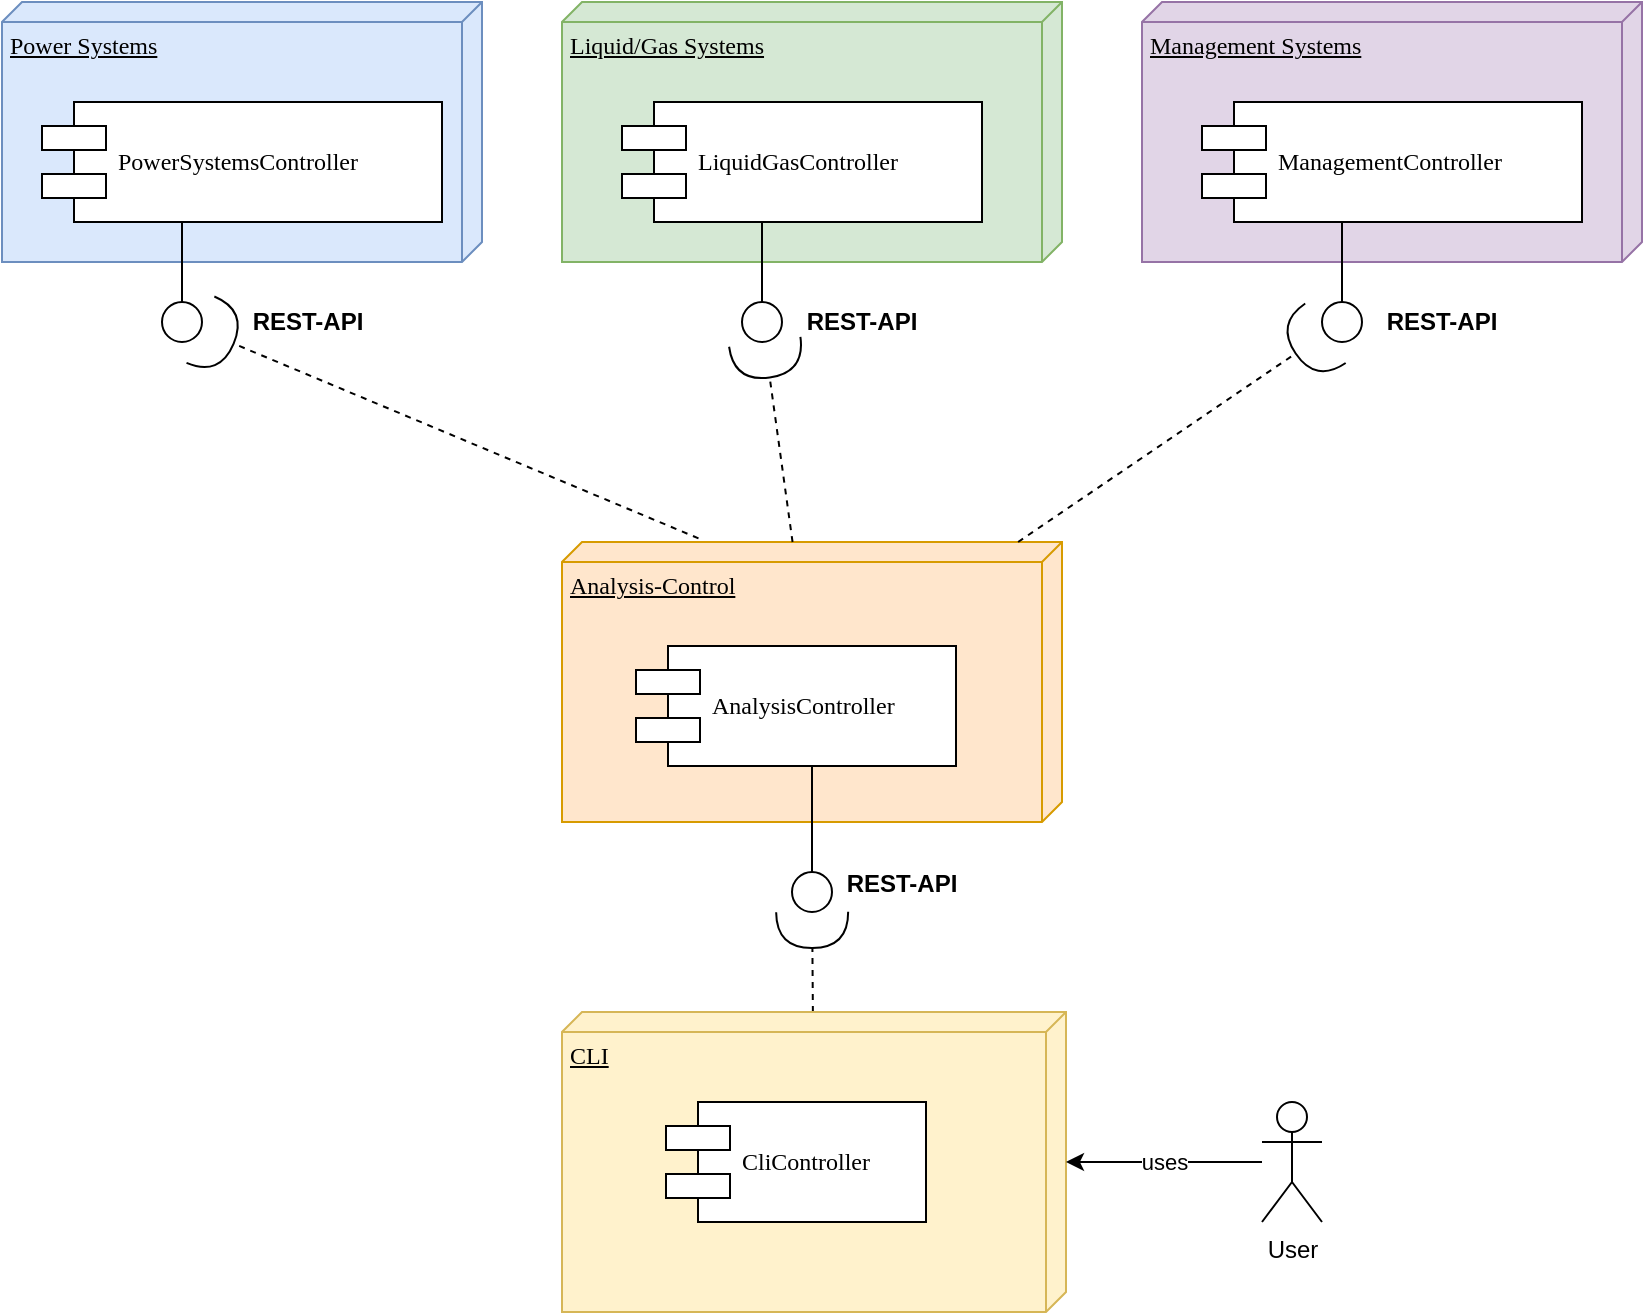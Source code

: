 <mxfile version="18.0.4"><diagram name="Page-1" id="5f0bae14-7c28-e335-631c-24af17079c00"><mxGraphModel dx="1254" dy="793" grid="1" gridSize="10" guides="1" tooltips="1" connect="1" arrows="1" fold="1" page="1" pageScale="1" pageWidth="1100" pageHeight="850" background="none" math="0" shadow="0"><root><mxCell id="0"/><mxCell id="1" parent="0"/><mxCell id="39150e848f15840c-1" value="Power Systems" style="verticalAlign=top;align=left;spacingTop=8;spacingLeft=2;spacingRight=12;shape=cube;size=10;direction=south;fontStyle=4;html=1;rounded=0;shadow=0;comic=0;labelBackgroundColor=none;strokeWidth=1;fontFamily=Verdana;fontSize=12;fillColor=#dae8fc;strokeColor=#6c8ebf;" parent="1" vertex="1"><mxGeometry x="40" y="40" width="240" height="130" as="geometry"/></mxCell><mxCell id="39150e848f15840c-2" value="Liquid/Gas Systems" style="verticalAlign=top;align=left;spacingTop=8;spacingLeft=2;spacingRight=12;shape=cube;size=10;direction=south;fontStyle=4;html=1;rounded=0;shadow=0;comic=0;labelBackgroundColor=none;strokeWidth=1;fontFamily=Verdana;fontSize=12;fillColor=#d5e8d4;strokeColor=#82b366;" parent="1" vertex="1"><mxGeometry x="320" y="40" width="250" height="130" as="geometry"/></mxCell><mxCell id="39150e848f15840c-3" value="Analysis-Control" style="verticalAlign=top;align=left;spacingTop=8;spacingLeft=2;spacingRight=12;shape=cube;size=10;direction=south;fontStyle=4;html=1;rounded=0;shadow=0;comic=0;labelBackgroundColor=none;strokeWidth=1;fontFamily=Verdana;fontSize=12;fillColor=#ffe6cc;strokeColor=#d79b00;" parent="1" vertex="1"><mxGeometry x="320" y="310" width="250" height="140" as="geometry"/></mxCell><mxCell id="39150e848f15840c-5" value="PowerSystemsController" style="shape=component;align=left;spacingLeft=36;rounded=0;shadow=0;comic=0;labelBackgroundColor=none;strokeWidth=1;fontFamily=Verdana;fontSize=12;html=1;" parent="1" vertex="1"><mxGeometry x="60" y="90" width="200" height="60" as="geometry"/></mxCell><mxCell id="39150e848f15840c-6" value="" style="ellipse;whiteSpace=wrap;html=1;rounded=0;shadow=0;comic=0;labelBackgroundColor=none;strokeWidth=1;fontFamily=Verdana;fontSize=12;align=center;" parent="1" vertex="1"><mxGeometry x="120" y="190" width="20" height="20" as="geometry"/></mxCell><mxCell id="39150e848f15840c-7" value="LiquidGasController" style="shape=component;align=left;spacingLeft=36;rounded=0;shadow=0;comic=0;labelBackgroundColor=none;strokeWidth=1;fontFamily=Verdana;fontSize=12;html=1;" parent="1" vertex="1"><mxGeometry x="350" y="90" width="180" height="60" as="geometry"/></mxCell><mxCell id="39150e848f15840c-9" value="" style="ellipse;whiteSpace=wrap;html=1;rounded=0;shadow=0;comic=0;labelBackgroundColor=none;strokeWidth=1;fontFamily=Verdana;fontSize=12;align=center;" parent="1" vertex="1"><mxGeometry x="410" y="190" width="20" height="20" as="geometry"/></mxCell><mxCell id="39150e848f15840c-11" style="edgeStyle=none;rounded=0;html=1;dashed=1;labelBackgroundColor=none;startArrow=none;startFill=0;startSize=8;endArrow=halfCircle;endFill=0;endSize=16;fontFamily=Verdana;fontSize=12;exitX=-0.013;exitY=0.727;exitDx=0;exitDy=0;exitPerimeter=0;" parent="1" source="39150e848f15840c-3" target="39150e848f15840c-6" edge="1"><mxGeometry relative="1" as="geometry"><mxPoint x="320" y="480" as="sourcePoint"/></mxGeometry></mxCell><mxCell id="39150e848f15840c-12" style="edgeStyle=none;rounded=0;html=1;dashed=1;labelBackgroundColor=none;startArrow=none;startFill=0;startSize=8;endArrow=halfCircle;endFill=0;endSize=16;fontFamily=Verdana;fontSize=12;" parent="1" source="39150e848f15840c-3" target="39150e848f15840c-9" edge="1"><mxGeometry relative="1" as="geometry"/></mxCell><mxCell id="39150e848f15840c-13" style="edgeStyle=elbowEdgeStyle;rounded=0;html=1;labelBackgroundColor=none;startArrow=none;startFill=0;startSize=8;endArrow=none;endFill=0;endSize=16;fontFamily=Verdana;fontSize=12;" parent="1" source="39150e848f15840c-9" target="39150e848f15840c-7" edge="1"><mxGeometry relative="1" as="geometry"/></mxCell><mxCell id="39150e848f15840c-14" style="edgeStyle=elbowEdgeStyle;rounded=0;html=1;labelBackgroundColor=none;startArrow=none;startFill=0;startSize=8;endArrow=none;endFill=0;endSize=16;fontFamily=Verdana;fontSize=12;" parent="1" source="39150e848f15840c-6" target="39150e848f15840c-5" edge="1"><mxGeometry relative="1" as="geometry"/></mxCell><mxCell id="gE45g48XgpmKeF5Kz6CZ-5" style="edgeStyle=orthogonalEdgeStyle;rounded=0;orthogonalLoop=1;jettySize=auto;html=1;exitX=0.75;exitY=1;exitDx=0;exitDy=0;entryX=0.5;entryY=0;entryDx=0;entryDy=0;endArrow=none;endFill=0;" parent="1" source="gE45g48XgpmKeF5Kz6CZ-1" target="gE45g48XgpmKeF5Kz6CZ-2" edge="1"><mxGeometry relative="1" as="geometry"><Array as="points"><mxPoint x="445" y="422"/></Array></mxGeometry></mxCell><mxCell id="gE45g48XgpmKeF5Kz6CZ-1" value="AnalysisController" style="shape=component;align=left;spacingLeft=36;rounded=0;shadow=0;comic=0;labelBackgroundColor=none;strokeWidth=1;fontFamily=Verdana;fontSize=12;html=1;" parent="1" vertex="1"><mxGeometry x="357" y="362" width="160" height="60" as="geometry"/></mxCell><mxCell id="gE45g48XgpmKeF5Kz6CZ-2" value="" style="ellipse;whiteSpace=wrap;html=1;rounded=0;shadow=0;comic=0;labelBackgroundColor=none;strokeWidth=1;fontFamily=Verdana;fontSize=12;align=center;" parent="1" vertex="1"><mxGeometry x="435" y="475" width="20" height="20" as="geometry"/></mxCell><mxCell id="gE45g48XgpmKeF5Kz6CZ-3" style="edgeStyle=none;rounded=0;html=1;dashed=1;labelBackgroundColor=none;startArrow=none;startFill=0;startSize=8;endArrow=halfCircle;endFill=0;endSize=16;fontFamily=Verdana;fontSize=12;" parent="1" source="gE45g48XgpmKeF5Kz6CZ-7" target="gE45g48XgpmKeF5Kz6CZ-2" edge="1"><mxGeometry relative="1" as="geometry"><mxPoint x="442" y="555" as="sourcePoint"/></mxGeometry></mxCell><mxCell id="gE45g48XgpmKeF5Kz6CZ-7" value="CLI" style="verticalAlign=top;align=left;spacingTop=8;spacingLeft=2;spacingRight=12;shape=cube;size=10;direction=south;fontStyle=4;html=1;rounded=0;shadow=0;comic=0;labelBackgroundColor=none;strokeWidth=1;fontFamily=Verdana;fontSize=12;fillColor=#fff2cc;strokeColor=#d6b656;" parent="1" vertex="1"><mxGeometry x="320" y="545" width="252" height="150" as="geometry"/></mxCell><mxCell id="gE45g48XgpmKeF5Kz6CZ-8" value="CliController" style="shape=component;align=left;spacingLeft=36;rounded=0;shadow=0;comic=0;labelBackgroundColor=none;strokeWidth=1;fontFamily=Verdana;fontSize=12;html=1;" parent="1" vertex="1"><mxGeometry x="372" y="590" width="130" height="60" as="geometry"/></mxCell><mxCell id="gE45g48XgpmKeF5Kz6CZ-10" value="uses" style="edgeStyle=orthogonalEdgeStyle;rounded=0;orthogonalLoop=1;jettySize=auto;html=1;endArrow=classic;endFill=1;" parent="1" source="gE45g48XgpmKeF5Kz6CZ-9" target="gE45g48XgpmKeF5Kz6CZ-7" edge="1"><mxGeometry relative="1" as="geometry"/></mxCell><mxCell id="gE45g48XgpmKeF5Kz6CZ-9" value="User" style="shape=umlActor;verticalLabelPosition=bottom;verticalAlign=top;html=1;outlineConnect=0;" parent="1" vertex="1"><mxGeometry x="670" y="590" width="30" height="60" as="geometry"/></mxCell><mxCell id="gE45g48XgpmKeF5Kz6CZ-11" value="REST-API" style="text;html=1;strokeColor=none;fillColor=none;align=center;verticalAlign=middle;whiteSpace=wrap;rounded=0;fontStyle=1" parent="1" vertex="1"><mxGeometry x="440" y="185" width="60" height="30" as="geometry"/></mxCell><mxCell id="gE45g48XgpmKeF5Kz6CZ-12" value="REST-API" style="text;html=1;strokeColor=none;fillColor=none;align=center;verticalAlign=middle;whiteSpace=wrap;rounded=0;fontStyle=1" parent="1" vertex="1"><mxGeometry x="163" y="185" width="60" height="30" as="geometry"/></mxCell><mxCell id="gE45g48XgpmKeF5Kz6CZ-13" value="REST-API" style="text;html=1;strokeColor=none;fillColor=none;align=center;verticalAlign=middle;whiteSpace=wrap;rounded=0;fontStyle=1" parent="1" vertex="1"><mxGeometry x="460" y="466" width="60" height="30" as="geometry"/></mxCell><mxCell id="yPE2bquCiTk8Mt-No-FQ-1" value="Management Systems" style="verticalAlign=top;align=left;spacingTop=8;spacingLeft=2;spacingRight=12;shape=cube;size=10;direction=south;fontStyle=4;html=1;rounded=0;shadow=0;comic=0;labelBackgroundColor=none;strokeWidth=1;fontFamily=Verdana;fontSize=12;fillColor=#e1d5e7;strokeColor=#9673a6;" vertex="1" parent="1"><mxGeometry x="610" y="40" width="250" height="130" as="geometry"/></mxCell><mxCell id="yPE2bquCiTk8Mt-No-FQ-2" value="ManagementController" style="shape=component;align=left;spacingLeft=36;rounded=0;shadow=0;comic=0;labelBackgroundColor=none;strokeWidth=1;fontFamily=Verdana;fontSize=12;html=1;" vertex="1" parent="1"><mxGeometry x="640" y="90" width="190" height="60" as="geometry"/></mxCell><mxCell id="yPE2bquCiTk8Mt-No-FQ-3" value="" style="ellipse;whiteSpace=wrap;html=1;rounded=0;shadow=0;comic=0;labelBackgroundColor=none;strokeWidth=1;fontFamily=Verdana;fontSize=12;align=center;" vertex="1" parent="1"><mxGeometry x="700" y="190" width="20" height="20" as="geometry"/></mxCell><mxCell id="yPE2bquCiTk8Mt-No-FQ-4" style="edgeStyle=elbowEdgeStyle;rounded=0;html=1;labelBackgroundColor=none;startArrow=none;startFill=0;startSize=8;endArrow=none;endFill=0;endSize=16;fontFamily=Verdana;fontSize=12;" edge="1" parent="1" source="yPE2bquCiTk8Mt-No-FQ-3" target="yPE2bquCiTk8Mt-No-FQ-2"><mxGeometry relative="1" as="geometry"/></mxCell><mxCell id="yPE2bquCiTk8Mt-No-FQ-5" value="REST-API" style="text;html=1;strokeColor=none;fillColor=none;align=center;verticalAlign=middle;whiteSpace=wrap;rounded=0;fontStyle=1" vertex="1" parent="1"><mxGeometry x="730" y="185" width="60" height="30" as="geometry"/></mxCell><mxCell id="yPE2bquCiTk8Mt-No-FQ-6" style="edgeStyle=none;rounded=0;html=1;dashed=1;labelBackgroundColor=none;startArrow=none;startFill=0;startSize=8;endArrow=halfCircle;endFill=0;endSize=16;fontFamily=Verdana;fontSize=12;" edge="1" parent="1" source="39150e848f15840c-3" target="yPE2bquCiTk8Mt-No-FQ-3"><mxGeometry relative="1" as="geometry"><mxPoint x="623.898" y="330.1" as="sourcePoint"/><mxPoint x="609.996" y="230.005" as="targetPoint"/></mxGeometry></mxCell></root></mxGraphModel></diagram></mxfile>